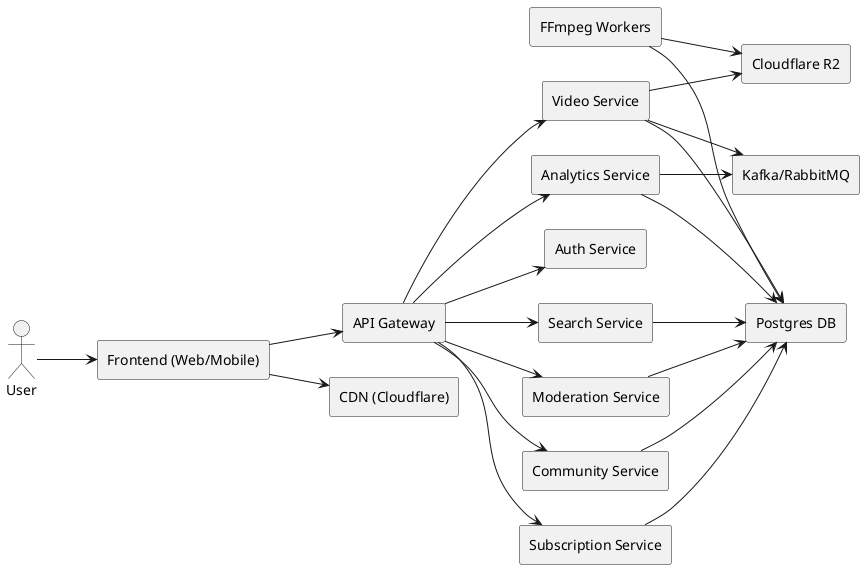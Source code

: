 @startuml
left to right direction
actor User
rectangle "Frontend (Web/Mobile)" as FE
rectangle "API Gateway" as API
rectangle "Auth Service" as Auth
rectangle "Video Service" as Video
rectangle "Community Service" as Community
rectangle "Subscription Service" as Sub
rectangle "Moderation Service" as Mod
rectangle "Search Service" as Search
rectangle "Analytics Service" as Analytics
rectangle "Postgres DB" as DB
' rectangle "Redis Cache" as Cache
rectangle "Kafka/RabbitMQ" as MQ
rectangle "Cloudflare R2" as R2
rectangle "FFmpeg Workers" as Workers
rectangle "CDN (Cloudflare)" as CDN

User --> FE
FE --> API
API --> Auth
API --> Video
API --> Community
API --> Sub
API --> Mod
API --> Search
API --> Analytics
Video --> R2
Video --> MQ
Workers --> R2
Workers --> DB
Video --> DB
Search --> DB
Community --> DB
Sub --> DB
Mod --> DB
Analytics --> MQ
Analytics --> DB
FE --> CDN
@enduml